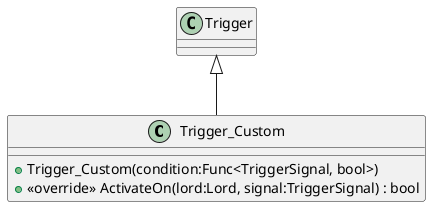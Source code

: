 @startuml
class Trigger_Custom {
    + Trigger_Custom(condition:Func<TriggerSignal, bool>)
    + <<override>> ActivateOn(lord:Lord, signal:TriggerSignal) : bool
}
Trigger <|-- Trigger_Custom
@enduml
